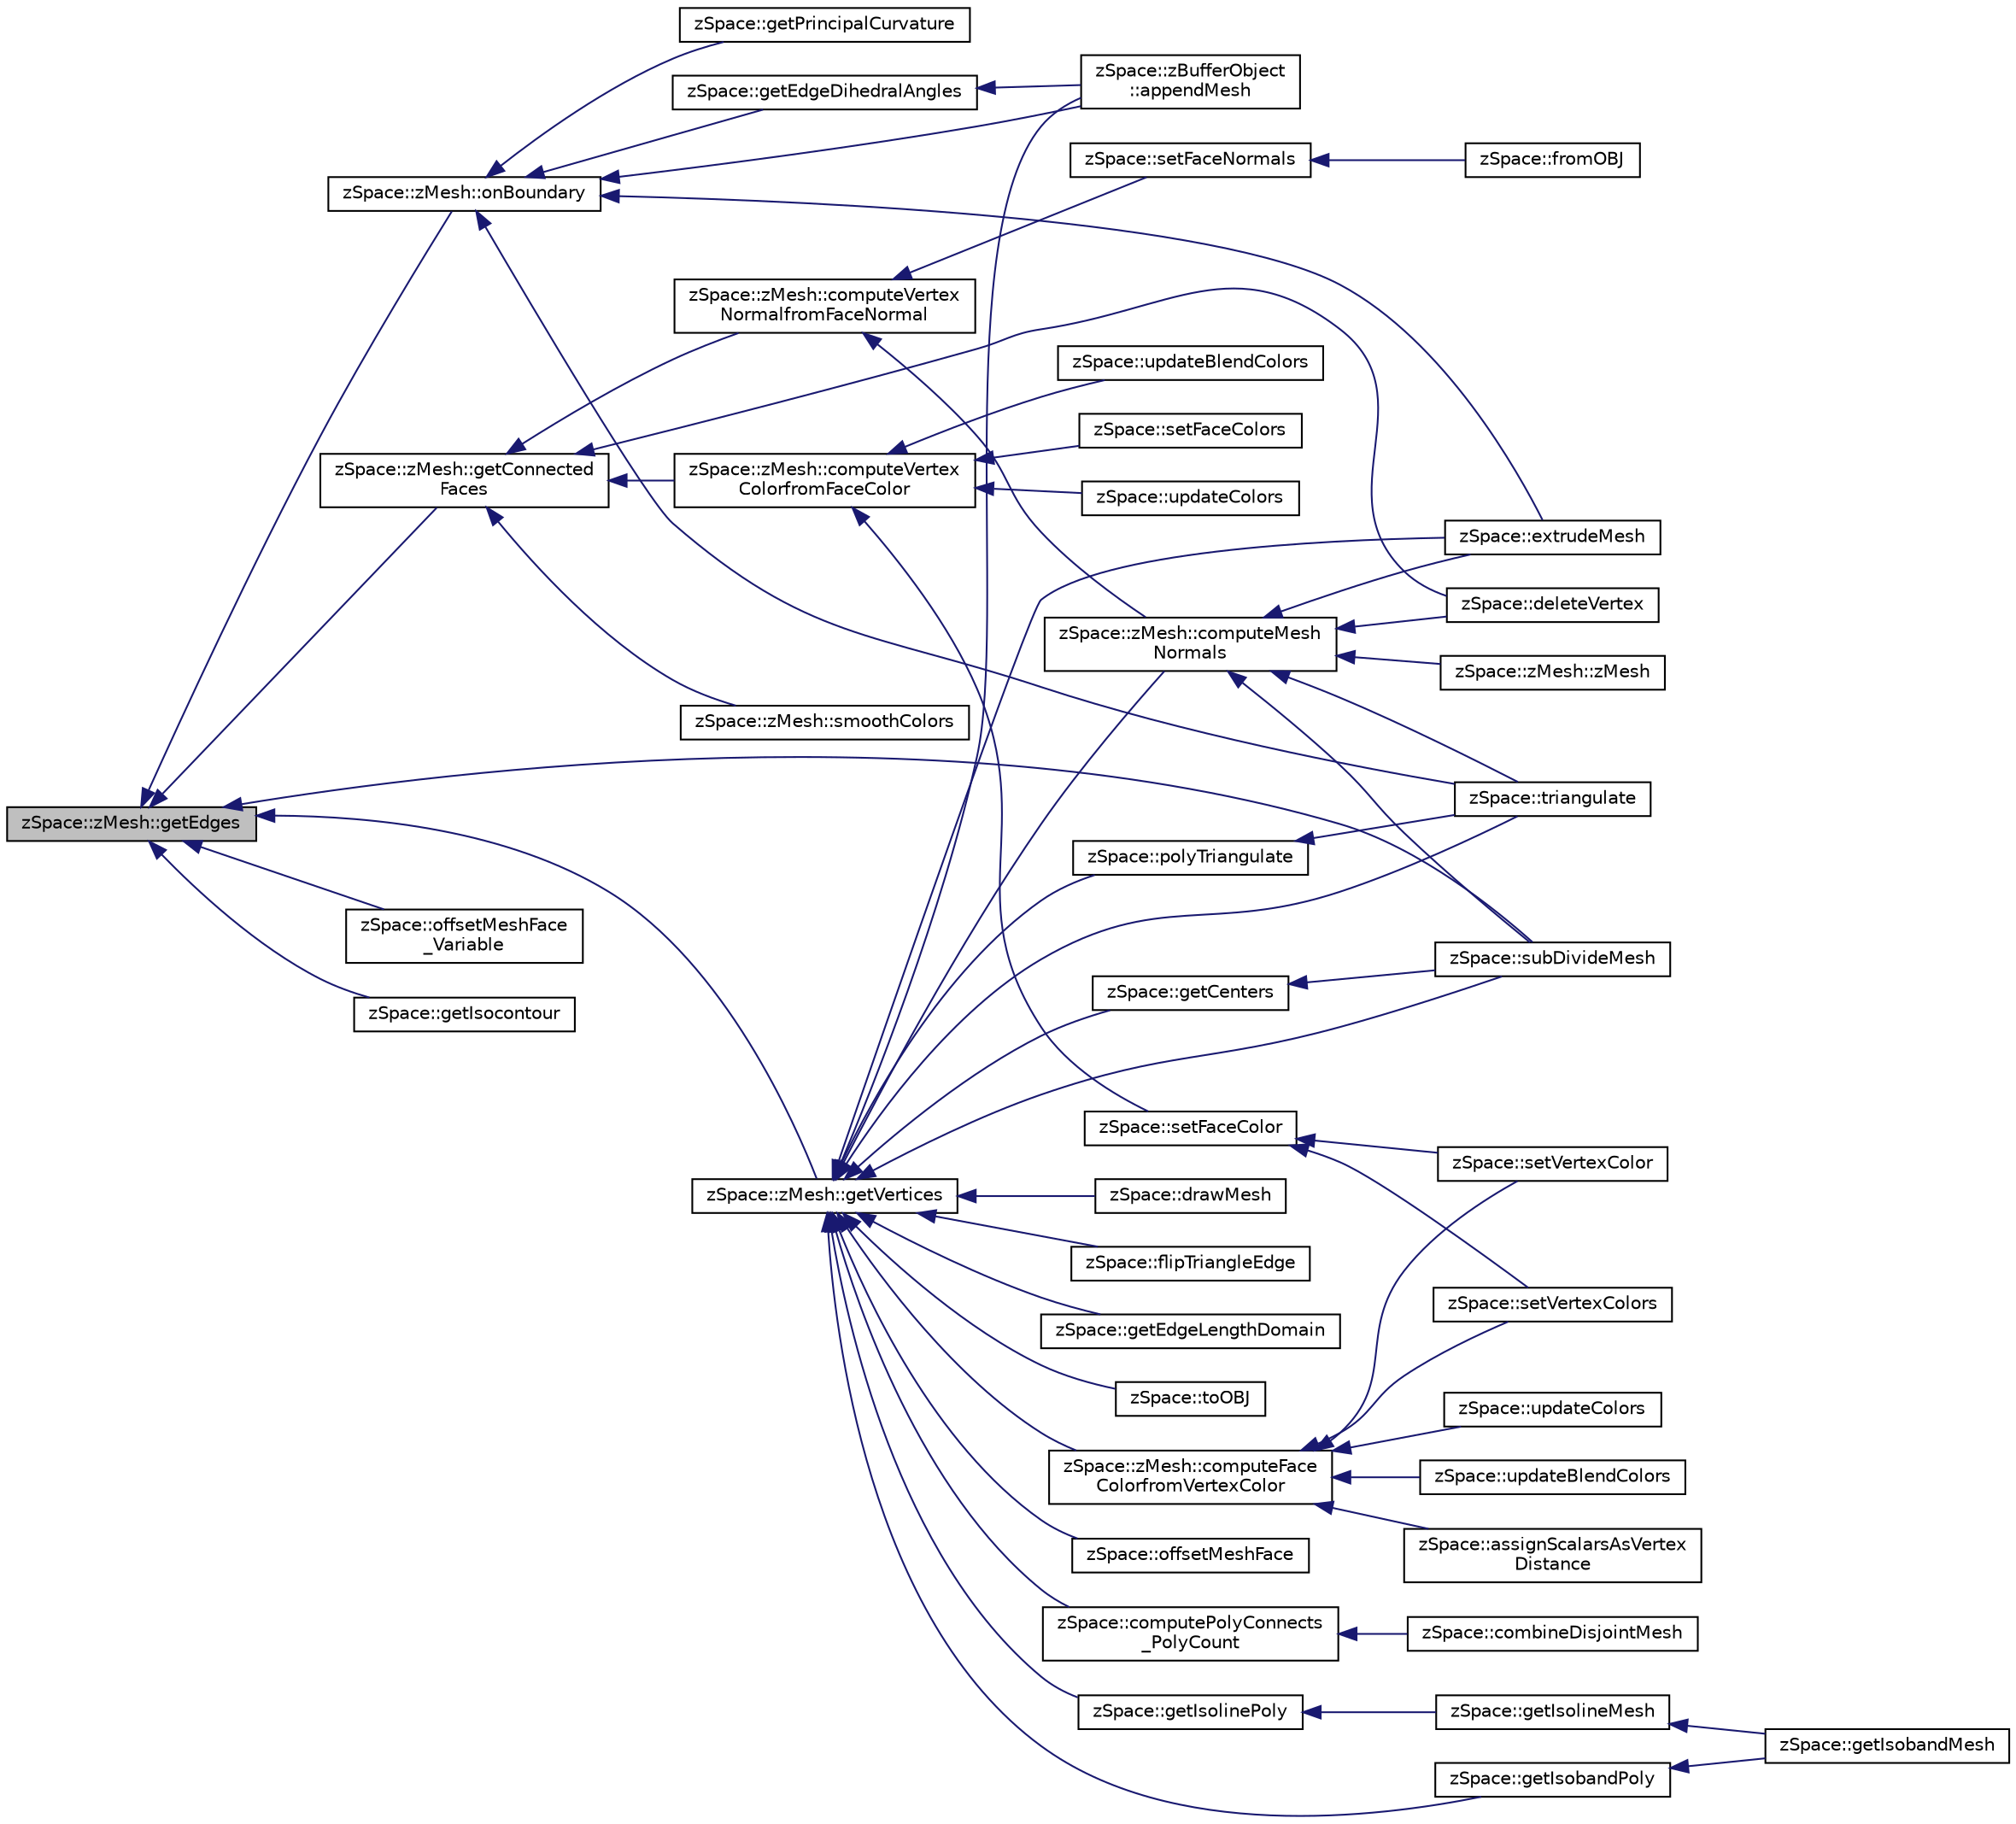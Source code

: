 digraph "zSpace::zMesh::getEdges"
{
  edge [fontname="Helvetica",fontsize="10",labelfontname="Helvetica",labelfontsize="10"];
  node [fontname="Helvetica",fontsize="10",shape=record];
  rankdir="LR";
  Node182 [label="zSpace::zMesh::getEdges",height=0.2,width=0.4,color="black", fillcolor="grey75", style="filled", fontcolor="black"];
  Node182 -> Node183 [dir="back",color="midnightblue",fontsize="10",style="solid",fontname="Helvetica"];
  Node183 [label="zSpace::zMesh::getVertices",height=0.2,width=0.4,color="black", fillcolor="white", style="filled",URL="$classz_space_1_1z_mesh.html#aa3010b8075e42f14efd4c3605085093b",tooltip="This method gets the vertices attached to input zEdge or zFace. "];
  Node183 -> Node184 [dir="back",color="midnightblue",fontsize="10",style="solid",fontname="Helvetica"];
  Node184 [label="zSpace::zBufferObject\l::appendMesh",height=0.2,width=0.4,color="black", fillcolor="white", style="filled",URL="$classz_space_1_1z_buffer_object.html#ac5e8e4b2d6a21dbf4e59ed55a8b8bc58",tooltip="This method appends zMesh to the buffer. "];
  Node183 -> Node185 [dir="back",color="midnightblue",fontsize="10",style="solid",fontname="Helvetica"];
  Node185 [label="zSpace::drawMesh",height=0.2,width=0.4,color="black", fillcolor="white", style="filled",URL="$group__z_display_utilities.html#ga0f440b9ebfe50b06cbbbcadb465bb080",tooltip="This method displays the zMesh. "];
  Node183 -> Node186 [dir="back",color="midnightblue",fontsize="10",style="solid",fontname="Helvetica"];
  Node186 [label="zSpace::zMesh::computeFace\lColorfromVertexColor",height=0.2,width=0.4,color="black", fillcolor="white", style="filled",URL="$classz_space_1_1z_mesh.html#a89641aad9a7a872cef9eb34ccff09269",tooltip="This method computes the face colors based on the vertex colors. "];
  Node186 -> Node187 [dir="back",color="midnightblue",fontsize="10",style="solid",fontname="Helvetica"];
  Node187 [label="zSpace::setVertexColor",height=0.2,width=0.4,color="black", fillcolor="white", style="filled",URL="$group__z_mesh_utilities.html#ga350a2d9332ce16b822a5169320a789a9"];
  Node186 -> Node188 [dir="back",color="midnightblue",fontsize="10",style="solid",fontname="Helvetica"];
  Node188 [label="zSpace::setVertexColors",height=0.2,width=0.4,color="black", fillcolor="white", style="filled",URL="$group__z_mesh_utilities.html#ga7eea2e4cbed233677f01622bbb290ba7",tooltip="This method sets vertex color of all the vertices with the input color contatiner. "];
  Node186 -> Node189 [dir="back",color="midnightblue",fontsize="10",style="solid",fontname="Helvetica"];
  Node189 [label="zSpace::assignScalarsAsVertex\lDistance",height=0.2,width=0.4,color="black", fillcolor="white", style="filled",URL="$group__z_scalar_field2_d_utilities.html#ga7cc01a1a4b086da37490bd7a6baea6f9",tooltip="This method creates a vertex distance Field from the input vector of zVector positions. "];
  Node186 -> Node190 [dir="back",color="midnightblue",fontsize="10",style="solid",fontname="Helvetica"];
  Node190 [label="zSpace::updateColors",height=0.2,width=0.4,color="black", fillcolor="white", style="filled",URL="$group__z_scalar_field2_d_utilities.html#ga2b8f595bd1fccaa3086c7d841f3137c7",tooltip="This method updates the color values of the field mesh based on the scalar values. Gradient - Black to Red. "];
  Node186 -> Node191 [dir="back",color="midnightblue",fontsize="10",style="solid",fontname="Helvetica"];
  Node191 [label="zSpace::updateBlendColors",height=0.2,width=0.4,color="black", fillcolor="white", style="filled",URL="$group__z_scalar_field2_d_utilities.html#ga98c941196d269404150977048849513f",tooltip="This method updates the color values of the field mesh based on the scalar values. "];
  Node183 -> Node192 [dir="back",color="midnightblue",fontsize="10",style="solid",fontname="Helvetica"];
  Node192 [label="zSpace::zMesh::computeMesh\lNormals",height=0.2,width=0.4,color="black", fillcolor="white", style="filled",URL="$classz_space_1_1z_mesh.html#a42be75e01f9b3704fcc85fd745952b22",tooltip="This method computes the normals assoicated with vertices and polygon faces . "];
  Node192 -> Node193 [dir="back",color="midnightblue",fontsize="10",style="solid",fontname="Helvetica"];
  Node193 [label="zSpace::zMesh::zMesh",height=0.2,width=0.4,color="black", fillcolor="white", style="filled",URL="$classz_space_1_1z_mesh.html#a127de8a508706826cc4a537ad7a1cc9c",tooltip="Overloaded constructor. "];
  Node192 -> Node194 [dir="back",color="midnightblue",fontsize="10",style="solid",fontname="Helvetica"];
  Node194 [label="zSpace::triangulate",height=0.2,width=0.4,color="black", fillcolor="white", style="filled",URL="$group__z_mesh_modifiers.html#ga75ee8f140a3311506a932b866523a1de",tooltip="This method triangulates the input mesh. "];
  Node192 -> Node195 [dir="back",color="midnightblue",fontsize="10",style="solid",fontname="Helvetica"];
  Node195 [label="zSpace::deleteVertex",height=0.2,width=0.4,color="black", fillcolor="white", style="filled",URL="$group__z_mesh_modifiers.html#gad7f05263e242d0a98e3dbd09199246b1",tooltip="This method deletes the zMesh vertices given in the input vertex list. "];
  Node192 -> Node196 [dir="back",color="midnightblue",fontsize="10",style="solid",fontname="Helvetica"];
  Node196 [label="zSpace::subDivideMesh",height=0.2,width=0.4,color="black", fillcolor="white", style="filled",URL="$group__z_mesh_modifiers.html#gaaa9902fbf3ac2600afbf54335c286760",tooltip="This method subdivides all the faces and edges of the mesh. "];
  Node192 -> Node197 [dir="back",color="midnightblue",fontsize="10",style="solid",fontname="Helvetica"];
  Node197 [label="zSpace::extrudeMesh",height=0.2,width=0.4,color="black", fillcolor="white", style="filled",URL="$group__z_mesh_utilities.html#ga6f2ce938aa8bb72d5b4649115d76d9c8",tooltip="This method returns an extruded mesh from the input mesh. "];
  Node183 -> Node198 [dir="back",color="midnightblue",fontsize="10",style="solid",fontname="Helvetica"];
  Node198 [label="zSpace::polyTriangulate",height=0.2,width=0.4,color="black", fillcolor="white", style="filled",URL="$group__z_mesh_modifiers.html#gaee0ef1222f28a05e210cc139a92e7774",tooltip="This method triangulates the input polygon using ear clipping algorithm. "];
  Node198 -> Node194 [dir="back",color="midnightblue",fontsize="10",style="solid",fontname="Helvetica"];
  Node183 -> Node194 [dir="back",color="midnightblue",fontsize="10",style="solid",fontname="Helvetica"];
  Node183 -> Node199 [dir="back",color="midnightblue",fontsize="10",style="solid",fontname="Helvetica"];
  Node199 [label="zSpace::flipTriangleEdge",height=0.2,width=0.4,color="black", fillcolor="white", style="filled",URL="$group__z_mesh_modifiers.html#ga23b04bfa34f16159cbc2b1c5e1116f39",tooltip="This method flips the edge shared bettwen two rainglua faces. "];
  Node183 -> Node196 [dir="back",color="midnightblue",fontsize="10",style="solid",fontname="Helvetica"];
  Node183 -> Node200 [dir="back",color="midnightblue",fontsize="10",style="solid",fontname="Helvetica"];
  Node200 [label="zSpace::getCenters",height=0.2,width=0.4,color="black", fillcolor="white", style="filled",URL="$group__z_mesh_utilities.html#ga826208b35103e15619810111bc0816fa",tooltip="This method computes the centers of a zEdge or zFace. "];
  Node200 -> Node196 [dir="back",color="midnightblue",fontsize="10",style="solid",fontname="Helvetica"];
  Node183 -> Node201 [dir="back",color="midnightblue",fontsize="10",style="solid",fontname="Helvetica"];
  Node201 [label="zSpace::getEdgeLengthDomain",height=0.2,width=0.4,color="black", fillcolor="white", style="filled",URL="$group__z_mesh_utilities.html#ga635266671a0649c47f02211fccab75fc",tooltip="This method returns the minimum and maximum edge lengths in the mesh. "];
  Node183 -> Node202 [dir="back",color="midnightblue",fontsize="10",style="solid",fontname="Helvetica"];
  Node202 [label="zSpace::computePolyConnects\l_PolyCount",height=0.2,width=0.4,color="black", fillcolor="white", style="filled",URL="$group__z_mesh_utilities.html#ga1311698c2fce00e59bcfafcbfb29a29e",tooltip="This method sets vertex color of all the vertices to the input color. "];
  Node202 -> Node203 [dir="back",color="midnightblue",fontsize="10",style="solid",fontname="Helvetica"];
  Node203 [label="zSpace::combineDisjointMesh",height=0.2,width=0.4,color="black", fillcolor="white", style="filled",URL="$group__z_mesh_utilities.html#ga4db96d817f6d701261569fd42594ea8b",tooltip="This method combines the two disjoint meshes to one mesh. "];
  Node183 -> Node197 [dir="back",color="midnightblue",fontsize="10",style="solid",fontname="Helvetica"];
  Node183 -> Node204 [dir="back",color="midnightblue",fontsize="10",style="solid",fontname="Helvetica"];
  Node204 [label="zSpace::offsetMeshFace",height=0.2,width=0.4,color="black", fillcolor="white", style="filled",URL="$group__z_mesh_utilities.html#ga33d47a47ed451d022be4b64b5865b0e1",tooltip="This method returns the offset positions of a polygon of the input mesh. "];
  Node183 -> Node205 [dir="back",color="midnightblue",fontsize="10",style="solid",fontname="Helvetica"];
  Node205 [label="zSpace::getIsolinePoly",height=0.2,width=0.4,color="black", fillcolor="white", style="filled",URL="$group__z_scalar_field2_d_utilities.html#gaf7fddb03661f768390489b84311fe0c4",tooltip="This method gets the isoline polygon for the input mesh at the given input face index. "];
  Node205 -> Node206 [dir="back",color="midnightblue",fontsize="10",style="solid",fontname="Helvetica"];
  Node206 [label="zSpace::getIsolineMesh",height=0.2,width=0.4,color="black", fillcolor="white", style="filled",URL="$group__z_scalar_field2_d_utilities.html#ga63d805729d97ddd318cf0700a234b469",tooltip="This method creates a isoline mesh from the input field mesh at the given field threshold. "];
  Node206 -> Node207 [dir="back",color="midnightblue",fontsize="10",style="solid",fontname="Helvetica"];
  Node207 [label="zSpace::getIsobandMesh",height=0.2,width=0.4,color="black", fillcolor="white", style="filled",URL="$group__z_scalar_field2_d_utilities.html#ga45610f4909d8d9800db09f245dc8ba8a",tooltip="This method creates a isoband mesh from the input field mesh at the given field threshold. "];
  Node183 -> Node208 [dir="back",color="midnightblue",fontsize="10",style="solid",fontname="Helvetica"];
  Node208 [label="zSpace::getIsobandPoly",height=0.2,width=0.4,color="black", fillcolor="white", style="filled",URL="$group__z_scalar_field2_d_utilities.html#ga1ca89389f4efa8797dbb5bc9497e2172",tooltip="This method gets the isoline polygon for the input mesh at the given input face index. "];
  Node208 -> Node207 [dir="back",color="midnightblue",fontsize="10",style="solid",fontname="Helvetica"];
  Node183 -> Node209 [dir="back",color="midnightblue",fontsize="10",style="solid",fontname="Helvetica"];
  Node209 [label="zSpace::toOBJ",height=0.2,width=0.4,color="black", fillcolor="white", style="filled",URL="$group__z_i_o___mesh.html#ga56d1123fee7864f1a5da2f740b9e589d",tooltip="This method exports zMesh as an OBJ file. "];
  Node182 -> Node210 [dir="back",color="midnightblue",fontsize="10",style="solid",fontname="Helvetica"];
  Node210 [label="zSpace::zMesh::getConnected\lFaces",height=0.2,width=0.4,color="black", fillcolor="white", style="filled",URL="$classz_space_1_1z_mesh.html#af37006a17bd4e6945860281a4cbef861",tooltip="This method gets the faces connected to input zVertex or zFace. "];
  Node210 -> Node211 [dir="back",color="midnightblue",fontsize="10",style="solid",fontname="Helvetica"];
  Node211 [label="zSpace::zMesh::computeVertex\lColorfromFaceColor",height=0.2,width=0.4,color="black", fillcolor="white", style="filled",URL="$classz_space_1_1z_mesh.html#ae519ccec31ffee9fa16596724e04130c",tooltip="This method computes the vertex colors based on the face colors. "];
  Node211 -> Node212 [dir="back",color="midnightblue",fontsize="10",style="solid",fontname="Helvetica"];
  Node212 [label="zSpace::setFaceColor",height=0.2,width=0.4,color="black", fillcolor="white", style="filled",URL="$group__z_mesh_utilities.html#ga3dc508ddd0979a3c05704b3a5f8c724e",tooltip="This method sets face color of all the faces to the input color. "];
  Node212 -> Node187 [dir="back",color="midnightblue",fontsize="10",style="solid",fontname="Helvetica"];
  Node212 -> Node188 [dir="back",color="midnightblue",fontsize="10",style="solid",fontname="Helvetica"];
  Node211 -> Node213 [dir="back",color="midnightblue",fontsize="10",style="solid",fontname="Helvetica"];
  Node213 [label="zSpace::setFaceColors",height=0.2,width=0.4,color="black", fillcolor="white", style="filled",URL="$group__z_mesh_utilities.html#ga46a15e7c994f4fb6a25f8e7cd111e536",tooltip="This method sets face color of all the faces to the input color contatiner. "];
  Node211 -> Node214 [dir="back",color="midnightblue",fontsize="10",style="solid",fontname="Helvetica"];
  Node214 [label="zSpace::updateColors",height=0.2,width=0.4,color="black", fillcolor="white", style="filled",URL="$group__z_scalar_field2_d_utilities.html#gac0a6e93e7bb823acd7f95334f7b24027",tooltip="This method updates the color values of the field mesh based on the scalarfield. Gradient - Black to ..."];
  Node211 -> Node215 [dir="back",color="midnightblue",fontsize="10",style="solid",fontname="Helvetica"];
  Node215 [label="zSpace::updateBlendColors",height=0.2,width=0.4,color="black", fillcolor="white", style="filled",URL="$group__z_scalar_field2_d_utilities.html#ga7bc531e7f4cc38cb70a89ced4946fce9",tooltip="This method updates the color values of the field mesh based on the scalarField. "];
  Node210 -> Node216 [dir="back",color="midnightblue",fontsize="10",style="solid",fontname="Helvetica"];
  Node216 [label="zSpace::zMesh::smoothColors",height=0.2,width=0.4,color="black", fillcolor="white", style="filled",URL="$classz_space_1_1z_mesh.html#a63e68abd857c24a63ad06d426b112d11",tooltip="This method smoothens the color attributes. "];
  Node210 -> Node217 [dir="back",color="midnightblue",fontsize="10",style="solid",fontname="Helvetica"];
  Node217 [label="zSpace::zMesh::computeVertex\lNormalfromFaceNormal",height=0.2,width=0.4,color="black", fillcolor="white", style="filled",URL="$classz_space_1_1z_mesh.html#ac27b3838590a838a11243e4fd6ad0b6d",tooltip="This method computes the vertex normals based on the face normals. "];
  Node217 -> Node192 [dir="back",color="midnightblue",fontsize="10",style="solid",fontname="Helvetica"];
  Node217 -> Node218 [dir="back",color="midnightblue",fontsize="10",style="solid",fontname="Helvetica"];
  Node218 [label="zSpace::setFaceNormals",height=0.2,width=0.4,color="black", fillcolor="white", style="filled",URL="$group__z_mesh_utilities.html#ga70201847356b120e967968c37670801f",tooltip="This method sets face normals of all the faces to the input normal. "];
  Node218 -> Node219 [dir="back",color="midnightblue",fontsize="10",style="solid",fontname="Helvetica"];
  Node219 [label="zSpace::fromOBJ",height=0.2,width=0.4,color="black", fillcolor="white", style="filled",URL="$group__z_i_o___mesh.html#gad60778d5e70ebdcc0bd24babf3afa810",tooltip="This method imports zMesh from an OBJ file. "];
  Node210 -> Node195 [dir="back",color="midnightblue",fontsize="10",style="solid",fontname="Helvetica"];
  Node182 -> Node220 [dir="back",color="midnightblue",fontsize="10",style="solid",fontname="Helvetica"];
  Node220 [label="zSpace::zMesh::onBoundary",height=0.2,width=0.4,color="black", fillcolor="white", style="filled",URL="$classz_space_1_1z_mesh.html#aca5218f8a8b5c5f1cde25440d08c57d6",tooltip="This method determines if input zVertex or zEdge or zFace is on the boundary. "];
  Node220 -> Node184 [dir="back",color="midnightblue",fontsize="10",style="solid",fontname="Helvetica"];
  Node220 -> Node194 [dir="back",color="midnightblue",fontsize="10",style="solid",fontname="Helvetica"];
  Node220 -> Node221 [dir="back",color="midnightblue",fontsize="10",style="solid",fontname="Helvetica"];
  Node221 [label="zSpace::getPrincipalCurvature",height=0.2,width=0.4,color="black", fillcolor="white", style="filled",URL="$group__z_mesh_utilities.html#ga1e60d7d324e3a491f9e60060fa3258e2",tooltip="This method computes the local curvature of the mesh vertices. "];
  Node220 -> Node222 [dir="back",color="midnightblue",fontsize="10",style="solid",fontname="Helvetica"];
  Node222 [label="zSpace::getEdgeDihedralAngles",height=0.2,width=0.4,color="black", fillcolor="white", style="filled",URL="$group__z_mesh_utilities.html#gaf531920d8d86c1c508bec8c71d5d9954",tooltip="This method computes the dihedral angle per edge of zMesh. "];
  Node222 -> Node184 [dir="back",color="midnightblue",fontsize="10",style="solid",fontname="Helvetica"];
  Node220 -> Node197 [dir="back",color="midnightblue",fontsize="10",style="solid",fontname="Helvetica"];
  Node182 -> Node196 [dir="back",color="midnightblue",fontsize="10",style="solid",fontname="Helvetica"];
  Node182 -> Node223 [dir="back",color="midnightblue",fontsize="10",style="solid",fontname="Helvetica"];
  Node223 [label="zSpace::offsetMeshFace\l_Variable",height=0.2,width=0.4,color="black", fillcolor="white", style="filled",URL="$group__z_mesh_utilities.html#ga2d1e96823d5ddafb0c578999217416f5",tooltip="This method returns the vartiable offset positions of a polygon of the input mesh. "];
  Node182 -> Node224 [dir="back",color="midnightblue",fontsize="10",style="solid",fontname="Helvetica"];
  Node224 [label="zSpace::getIsocontour",height=0.2,width=0.4,color="black", fillcolor="white", style="filled",URL="$group__z_scalar_field2_d_utilities.html#ga6e47ed2966a60fe23fd026823eabac51",tooltip="This method creates a isocontour graph from the input field mesh at the given field threshold..."];
}
